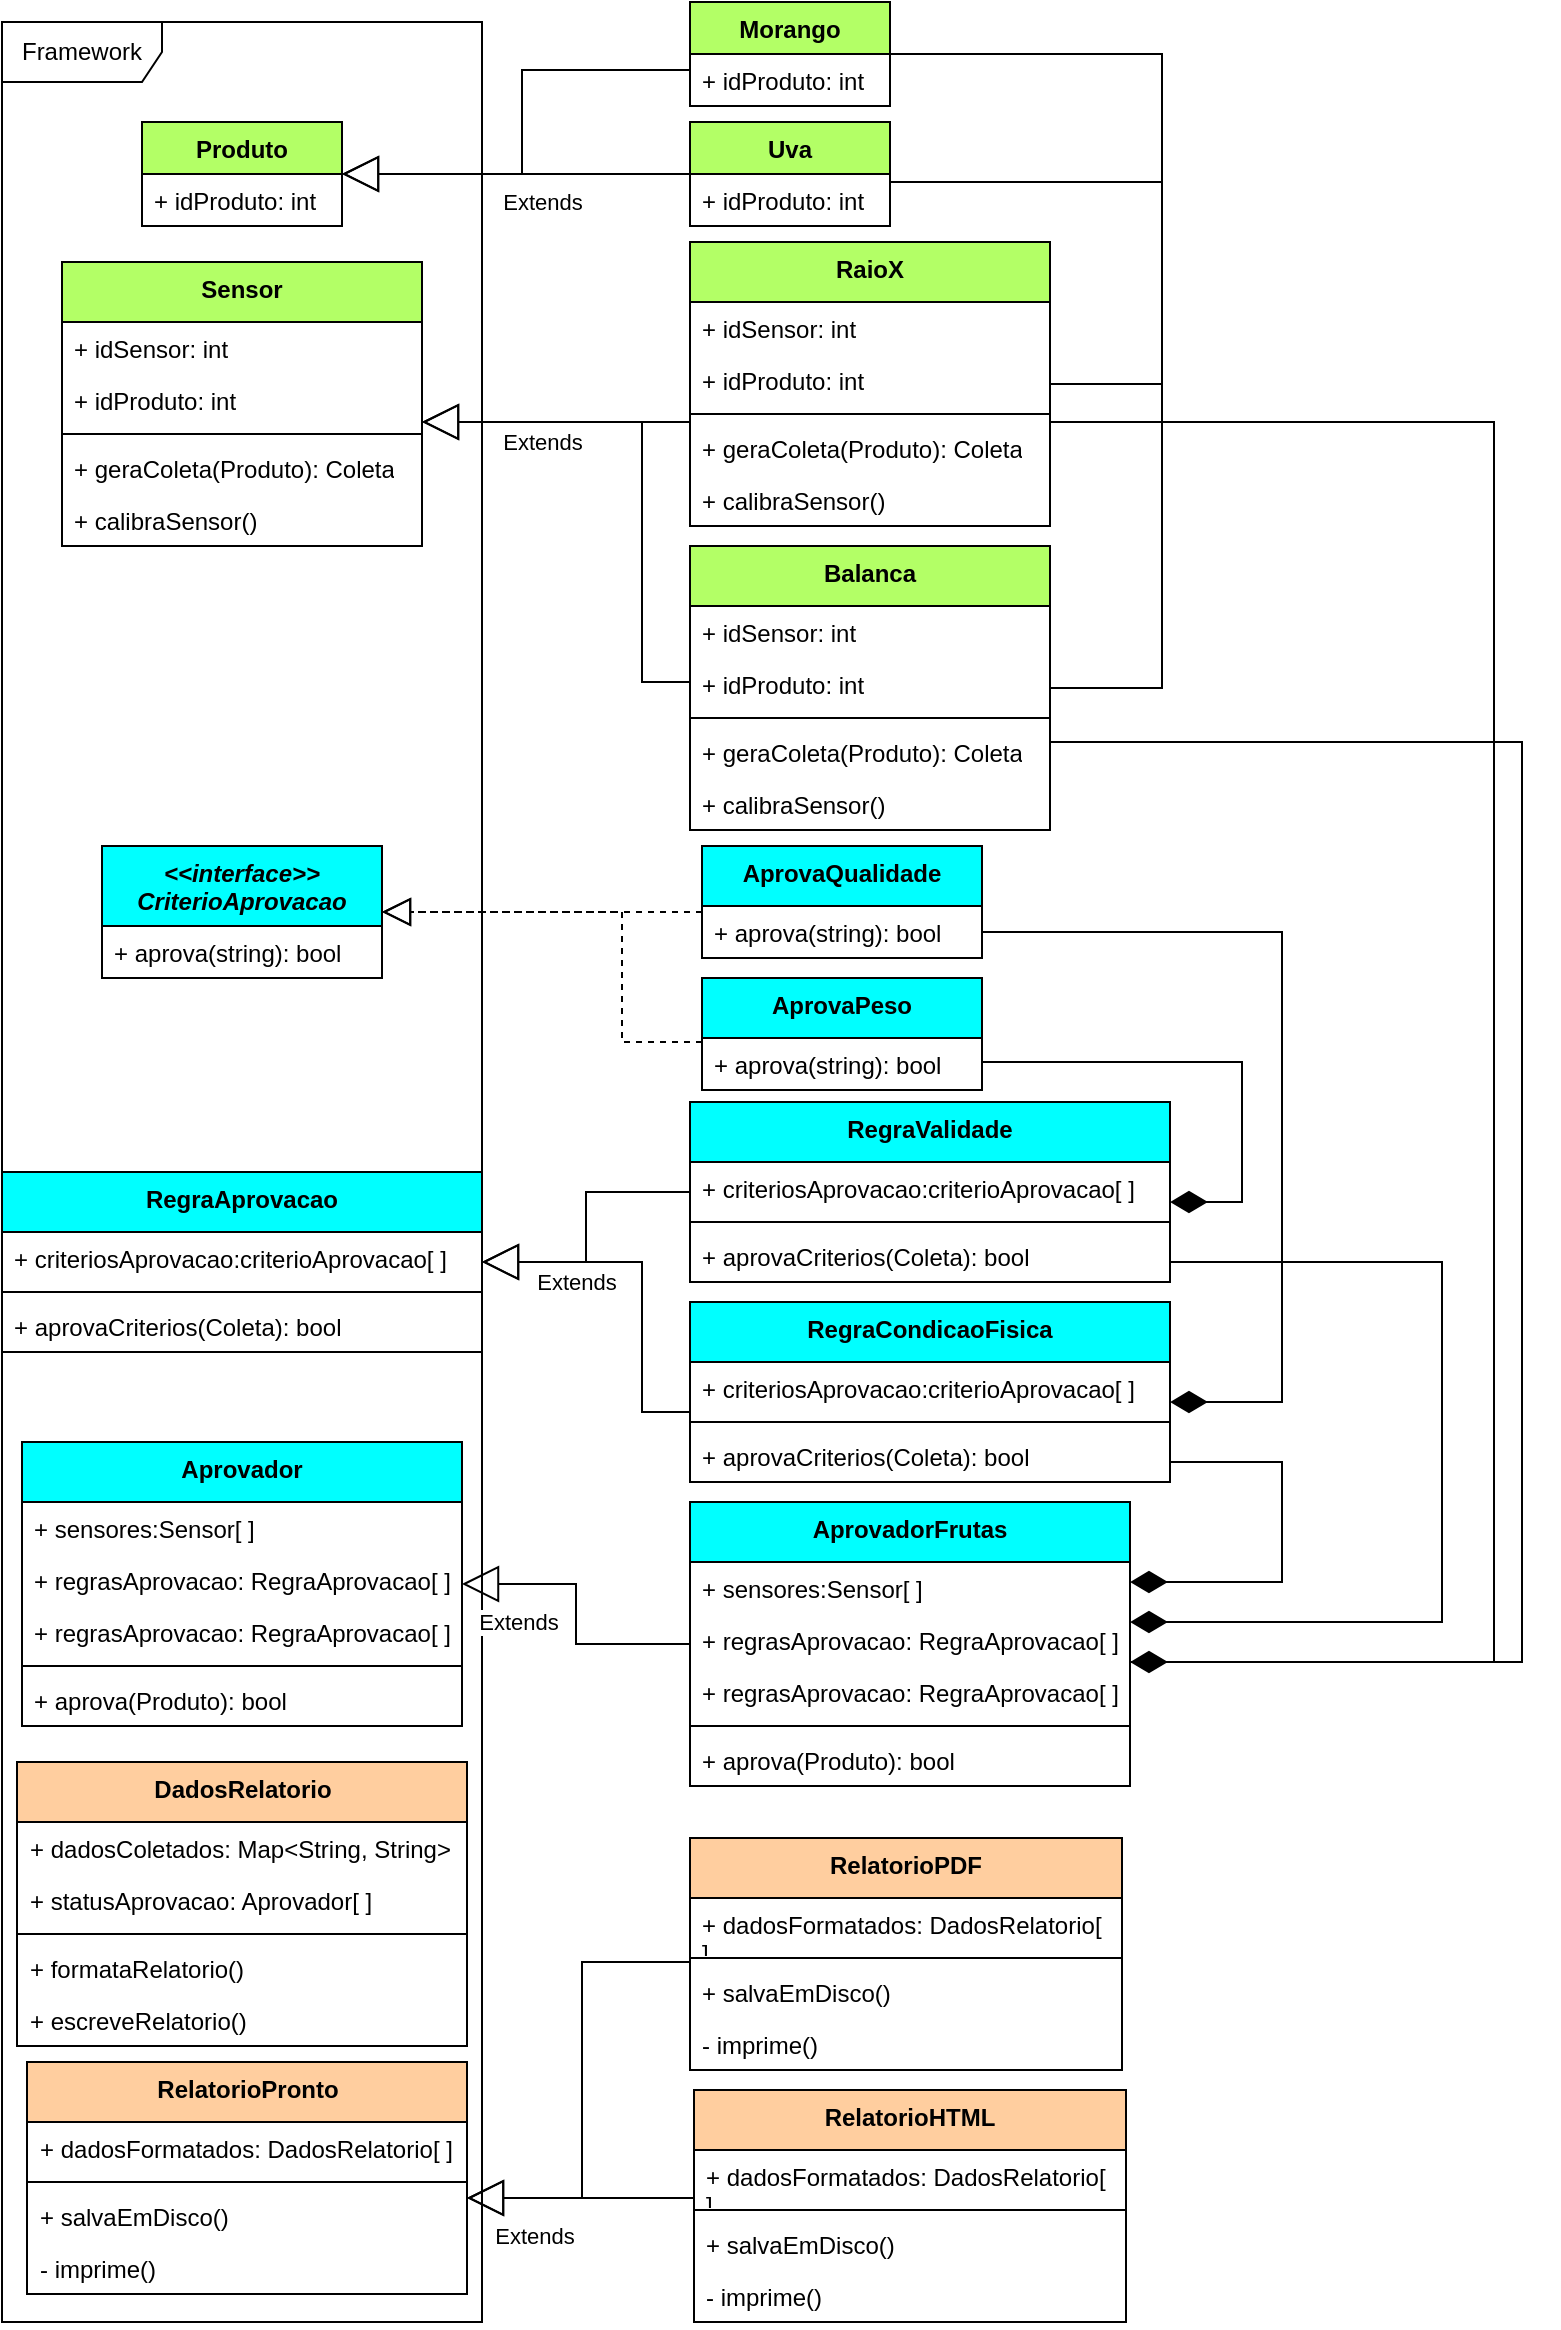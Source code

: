 <mxfile version="21.0.6" type="device"><diagram name="Page-1" id="WubX3Oazr0zcTCMhHxUV"><mxGraphModel dx="1050" dy="558" grid="1" gridSize="10" guides="1" tooltips="1" connect="1" arrows="1" fold="1" page="1" pageScale="1" pageWidth="827" pageHeight="1169" math="0" shadow="0"><root><mxCell id="0"/><mxCell id="1" parent="0"/><mxCell id="Dtg4w8WB_ZcsilCJYyTI-1" value="Framework" style="shape=umlFrame;whiteSpace=wrap;html=1;pointerEvents=0;width=80;height=30;" vertex="1" parent="1"><mxGeometry x="20" y="10" width="240" height="1150" as="geometry"/></mxCell><mxCell id="Dtg4w8WB_ZcsilCJYyTI-6" value="Produto" style="swimlane;fontStyle=1;align=center;verticalAlign=top;childLayout=stackLayout;horizontal=1;startSize=26;horizontalStack=0;resizeParent=1;resizeParentMax=0;resizeLast=0;collapsible=1;marginBottom=0;whiteSpace=wrap;html=1;fillColor=#B3FF66;" vertex="1" parent="1"><mxGeometry x="90" y="60" width="100" height="52" as="geometry"/></mxCell><mxCell id="Dtg4w8WB_ZcsilCJYyTI-7" value="+ idProduto: int" style="text;strokeColor=none;fillColor=none;align=left;verticalAlign=top;spacingLeft=4;spacingRight=4;overflow=hidden;rotatable=0;points=[[0,0.5],[1,0.5]];portConstraint=eastwest;whiteSpace=wrap;html=1;" vertex="1" parent="Dtg4w8WB_ZcsilCJYyTI-6"><mxGeometry y="26" width="100" height="26" as="geometry"/></mxCell><mxCell id="Dtg4w8WB_ZcsilCJYyTI-8" value="Sensor" style="swimlane;fontStyle=1;align=center;verticalAlign=top;childLayout=stackLayout;horizontal=1;startSize=30;horizontalStack=0;resizeParent=1;resizeParentMax=0;resizeLast=0;collapsible=1;marginBottom=0;whiteSpace=wrap;html=1;fillColor=#B3FF66;" vertex="1" parent="1"><mxGeometry x="50" y="130" width="180" height="142" as="geometry"/></mxCell><mxCell id="Dtg4w8WB_ZcsilCJYyTI-9" value="+ idSensor: int" style="text;strokeColor=none;fillColor=none;align=left;verticalAlign=top;spacingLeft=4;spacingRight=4;overflow=hidden;rotatable=0;points=[[0,0.5],[1,0.5]];portConstraint=eastwest;whiteSpace=wrap;html=1;" vertex="1" parent="Dtg4w8WB_ZcsilCJYyTI-8"><mxGeometry y="30" width="180" height="26" as="geometry"/></mxCell><mxCell id="Dtg4w8WB_ZcsilCJYyTI-10" value="+ idProduto: int" style="text;strokeColor=none;fillColor=none;align=left;verticalAlign=top;spacingLeft=4;spacingRight=4;overflow=hidden;rotatable=0;points=[[0,0.5],[1,0.5]];portConstraint=eastwest;whiteSpace=wrap;html=1;" vertex="1" parent="Dtg4w8WB_ZcsilCJYyTI-8"><mxGeometry y="56" width="180" height="26" as="geometry"/></mxCell><mxCell id="Dtg4w8WB_ZcsilCJYyTI-11" value="" style="line;strokeWidth=1;fillColor=none;align=left;verticalAlign=middle;spacingTop=-1;spacingLeft=3;spacingRight=3;rotatable=0;labelPosition=right;points=[];portConstraint=eastwest;strokeColor=inherit;" vertex="1" parent="Dtg4w8WB_ZcsilCJYyTI-8"><mxGeometry y="82" width="180" height="8" as="geometry"/></mxCell><mxCell id="Dtg4w8WB_ZcsilCJYyTI-12" value="+ geraColeta(Produto): Coleta" style="text;strokeColor=none;fillColor=none;align=left;verticalAlign=top;spacingLeft=4;spacingRight=4;overflow=hidden;rotatable=0;points=[[0,0.5],[1,0.5]];portConstraint=eastwest;whiteSpace=wrap;html=1;" vertex="1" parent="Dtg4w8WB_ZcsilCJYyTI-8"><mxGeometry y="90" width="180" height="26" as="geometry"/></mxCell><mxCell id="Dtg4w8WB_ZcsilCJYyTI-13" value="+ calibraSensor()" style="text;strokeColor=none;fillColor=none;align=left;verticalAlign=top;spacingLeft=4;spacingRight=4;overflow=hidden;rotatable=0;points=[[0,0.5],[1,0.5]];portConstraint=eastwest;whiteSpace=wrap;html=1;" vertex="1" parent="Dtg4w8WB_ZcsilCJYyTI-8"><mxGeometry y="116" width="180" height="26" as="geometry"/></mxCell><mxCell id="Dtg4w8WB_ZcsilCJYyTI-14" value="&lt;i&gt;&amp;lt;&amp;lt;interface&amp;gt;&amp;gt;&lt;br&gt;CriterioAprovacao&lt;/i&gt;" style="swimlane;fontStyle=1;align=center;verticalAlign=top;childLayout=stackLayout;horizontal=1;startSize=40;horizontalStack=0;resizeParent=1;resizeParentMax=0;resizeLast=0;collapsible=1;marginBottom=0;whiteSpace=wrap;html=1;fillColor=#00FFFF;" vertex="1" parent="1"><mxGeometry x="70" y="422" width="140" height="66" as="geometry"/></mxCell><mxCell id="Dtg4w8WB_ZcsilCJYyTI-15" value="+ aprova(string): bool" style="text;strokeColor=none;fillColor=none;align=left;verticalAlign=top;spacingLeft=4;spacingRight=4;overflow=hidden;rotatable=0;points=[[0,0.5],[1,0.5]];portConstraint=eastwest;whiteSpace=wrap;html=1;" vertex="1" parent="Dtg4w8WB_ZcsilCJYyTI-14"><mxGeometry y="40" width="140" height="26" as="geometry"/></mxCell><mxCell id="Dtg4w8WB_ZcsilCJYyTI-16" value="RegraAprovacao" style="swimlane;fontStyle=1;align=center;verticalAlign=top;childLayout=stackLayout;horizontal=1;startSize=30;horizontalStack=0;resizeParent=1;resizeParentMax=0;resizeLast=0;collapsible=1;marginBottom=0;whiteSpace=wrap;html=1;fillColor=#00FFFF;" vertex="1" parent="1"><mxGeometry x="20" y="585" width="240" height="90" as="geometry"/></mxCell><mxCell id="Dtg4w8WB_ZcsilCJYyTI-17" value="+ criteriosAprovacao:criterioAprovacao[ ]" style="text;strokeColor=none;fillColor=none;align=left;verticalAlign=top;spacingLeft=4;spacingRight=4;overflow=hidden;rotatable=0;points=[[0,0.5],[1,0.5]];portConstraint=eastwest;whiteSpace=wrap;html=1;" vertex="1" parent="Dtg4w8WB_ZcsilCJYyTI-16"><mxGeometry y="30" width="240" height="26" as="geometry"/></mxCell><mxCell id="Dtg4w8WB_ZcsilCJYyTI-18" value="" style="line;strokeWidth=1;fillColor=none;align=left;verticalAlign=middle;spacingTop=-1;spacingLeft=3;spacingRight=3;rotatable=0;labelPosition=right;points=[];portConstraint=eastwest;strokeColor=inherit;" vertex="1" parent="Dtg4w8WB_ZcsilCJYyTI-16"><mxGeometry y="56" width="240" height="8" as="geometry"/></mxCell><mxCell id="Dtg4w8WB_ZcsilCJYyTI-19" value="+ aprovaCriterios(Coleta): bool" style="text;strokeColor=none;fillColor=none;align=left;verticalAlign=top;spacingLeft=4;spacingRight=4;overflow=hidden;rotatable=0;points=[[0,0.5],[1,0.5]];portConstraint=eastwest;whiteSpace=wrap;html=1;" vertex="1" parent="Dtg4w8WB_ZcsilCJYyTI-16"><mxGeometry y="64" width="240" height="26" as="geometry"/></mxCell><mxCell id="Dtg4w8WB_ZcsilCJYyTI-20" value="Aprovador" style="swimlane;fontStyle=1;align=center;verticalAlign=top;childLayout=stackLayout;horizontal=1;startSize=30;horizontalStack=0;resizeParent=1;resizeParentMax=0;resizeLast=0;collapsible=1;marginBottom=0;whiteSpace=wrap;html=1;fillColor=#00FFFF;" vertex="1" parent="1"><mxGeometry x="30" y="720" width="220" height="142" as="geometry"/></mxCell><mxCell id="Dtg4w8WB_ZcsilCJYyTI-21" value="+ sensores:Sensor[ ]" style="text;strokeColor=none;fillColor=none;align=left;verticalAlign=top;spacingLeft=4;spacingRight=4;overflow=hidden;rotatable=0;points=[[0,0.5],[1,0.5]];portConstraint=eastwest;whiteSpace=wrap;html=1;" vertex="1" parent="Dtg4w8WB_ZcsilCJYyTI-20"><mxGeometry y="30" width="220" height="26" as="geometry"/></mxCell><mxCell id="Dtg4w8WB_ZcsilCJYyTI-22" value="+ regrasAprovacao: RegraAprovacao[ ]" style="text;strokeColor=none;fillColor=none;align=left;verticalAlign=top;spacingLeft=4;spacingRight=4;overflow=hidden;rotatable=0;points=[[0,0.5],[1,0.5]];portConstraint=eastwest;whiteSpace=wrap;html=1;" vertex="1" parent="Dtg4w8WB_ZcsilCJYyTI-20"><mxGeometry y="56" width="220" height="26" as="geometry"/></mxCell><mxCell id="Dtg4w8WB_ZcsilCJYyTI-23" value="+ regrasAprovacao: RegraAprovacao[ ]" style="text;strokeColor=none;fillColor=none;align=left;verticalAlign=top;spacingLeft=4;spacingRight=4;overflow=hidden;rotatable=0;points=[[0,0.5],[1,0.5]];portConstraint=eastwest;whiteSpace=wrap;html=1;" vertex="1" parent="Dtg4w8WB_ZcsilCJYyTI-20"><mxGeometry y="82" width="220" height="26" as="geometry"/></mxCell><mxCell id="Dtg4w8WB_ZcsilCJYyTI-24" value="" style="line;strokeWidth=1;fillColor=none;align=left;verticalAlign=middle;spacingTop=-1;spacingLeft=3;spacingRight=3;rotatable=0;labelPosition=right;points=[];portConstraint=eastwest;strokeColor=inherit;" vertex="1" parent="Dtg4w8WB_ZcsilCJYyTI-20"><mxGeometry y="108" width="220" height="8" as="geometry"/></mxCell><mxCell id="Dtg4w8WB_ZcsilCJYyTI-25" value="+ aprova(Produto): bool" style="text;strokeColor=none;fillColor=none;align=left;verticalAlign=top;spacingLeft=4;spacingRight=4;overflow=hidden;rotatable=0;points=[[0,0.5],[1,0.5]];portConstraint=eastwest;whiteSpace=wrap;html=1;" vertex="1" parent="Dtg4w8WB_ZcsilCJYyTI-20"><mxGeometry y="116" width="220" height="26" as="geometry"/></mxCell><mxCell id="Dtg4w8WB_ZcsilCJYyTI-26" value="DadosRelatorio" style="swimlane;fontStyle=1;align=center;verticalAlign=top;childLayout=stackLayout;horizontal=1;startSize=30;horizontalStack=0;resizeParent=1;resizeParentMax=0;resizeLast=0;collapsible=1;marginBottom=0;whiteSpace=wrap;html=1;fillColor=#FFCE9F;" vertex="1" parent="1"><mxGeometry x="27.5" y="880" width="225" height="142" as="geometry"/></mxCell><mxCell id="Dtg4w8WB_ZcsilCJYyTI-27" value="+ dadosColetados: Map&amp;lt;String, String&amp;gt;" style="text;strokeColor=none;fillColor=none;align=left;verticalAlign=top;spacingLeft=4;spacingRight=4;overflow=hidden;rotatable=0;points=[[0,0.5],[1,0.5]];portConstraint=eastwest;whiteSpace=wrap;html=1;" vertex="1" parent="Dtg4w8WB_ZcsilCJYyTI-26"><mxGeometry y="30" width="225" height="26" as="geometry"/></mxCell><mxCell id="Dtg4w8WB_ZcsilCJYyTI-28" value="+ statusAprovacao: Aprovador[ ]" style="text;strokeColor=none;fillColor=none;align=left;verticalAlign=top;spacingLeft=4;spacingRight=4;overflow=hidden;rotatable=0;points=[[0,0.5],[1,0.5]];portConstraint=eastwest;whiteSpace=wrap;html=1;" vertex="1" parent="Dtg4w8WB_ZcsilCJYyTI-26"><mxGeometry y="56" width="225" height="26" as="geometry"/></mxCell><mxCell id="Dtg4w8WB_ZcsilCJYyTI-29" value="" style="line;strokeWidth=1;fillColor=none;align=left;verticalAlign=middle;spacingTop=-1;spacingLeft=3;spacingRight=3;rotatable=0;labelPosition=right;points=[];portConstraint=eastwest;strokeColor=inherit;" vertex="1" parent="Dtg4w8WB_ZcsilCJYyTI-26"><mxGeometry y="82" width="225" height="8" as="geometry"/></mxCell><mxCell id="Dtg4w8WB_ZcsilCJYyTI-30" value="+ formataRelatorio()" style="text;strokeColor=none;fillColor=none;align=left;verticalAlign=top;spacingLeft=4;spacingRight=4;overflow=hidden;rotatable=0;points=[[0,0.5],[1,0.5]];portConstraint=eastwest;whiteSpace=wrap;html=1;" vertex="1" parent="Dtg4w8WB_ZcsilCJYyTI-26"><mxGeometry y="90" width="225" height="26" as="geometry"/></mxCell><mxCell id="Dtg4w8WB_ZcsilCJYyTI-31" value="+ escreveRelatorio()" style="text;strokeColor=none;fillColor=none;align=left;verticalAlign=top;spacingLeft=4;spacingRight=4;overflow=hidden;rotatable=0;points=[[0,0.5],[1,0.5]];portConstraint=eastwest;whiteSpace=wrap;html=1;" vertex="1" parent="Dtg4w8WB_ZcsilCJYyTI-26"><mxGeometry y="116" width="225" height="26" as="geometry"/></mxCell><mxCell id="Dtg4w8WB_ZcsilCJYyTI-32" value="RelatorioPronto" style="swimlane;fontStyle=1;align=center;verticalAlign=top;childLayout=stackLayout;horizontal=1;startSize=30;horizontalStack=0;resizeParent=1;resizeParentMax=0;resizeLast=0;collapsible=1;marginBottom=0;whiteSpace=wrap;html=1;fillColor=#FFCE9F;" vertex="1" parent="1"><mxGeometry x="32.5" y="1030" width="220" height="116" as="geometry"/></mxCell><mxCell id="Dtg4w8WB_ZcsilCJYyTI-33" value="+ dadosFormatados: DadosRelatorio[ ]" style="text;strokeColor=none;fillColor=none;align=left;verticalAlign=top;spacingLeft=4;spacingRight=4;overflow=hidden;rotatable=0;points=[[0,0.5],[1,0.5]];portConstraint=eastwest;whiteSpace=wrap;html=1;" vertex="1" parent="Dtg4w8WB_ZcsilCJYyTI-32"><mxGeometry y="30" width="220" height="26" as="geometry"/></mxCell><mxCell id="Dtg4w8WB_ZcsilCJYyTI-34" value="" style="line;strokeWidth=1;fillColor=none;align=left;verticalAlign=middle;spacingTop=-1;spacingLeft=3;spacingRight=3;rotatable=0;labelPosition=right;points=[];portConstraint=eastwest;strokeColor=inherit;" vertex="1" parent="Dtg4w8WB_ZcsilCJYyTI-32"><mxGeometry y="56" width="220" height="8" as="geometry"/></mxCell><mxCell id="Dtg4w8WB_ZcsilCJYyTI-35" value="+ salvaEmDisco()" style="text;strokeColor=none;fillColor=none;align=left;verticalAlign=top;spacingLeft=4;spacingRight=4;overflow=hidden;rotatable=0;points=[[0,0.5],[1,0.5]];portConstraint=eastwest;whiteSpace=wrap;html=1;" vertex="1" parent="Dtg4w8WB_ZcsilCJYyTI-32"><mxGeometry y="64" width="220" height="26" as="geometry"/></mxCell><mxCell id="Dtg4w8WB_ZcsilCJYyTI-36" value="- imprime()" style="text;strokeColor=none;fillColor=none;align=left;verticalAlign=top;spacingLeft=4;spacingRight=4;overflow=hidden;rotatable=0;points=[[0,0.5],[1,0.5]];portConstraint=eastwest;whiteSpace=wrap;html=1;" vertex="1" parent="Dtg4w8WB_ZcsilCJYyTI-32"><mxGeometry y="90" width="220" height="26" as="geometry"/></mxCell><mxCell id="Dtg4w8WB_ZcsilCJYyTI-37" value="Uva" style="swimlane;fontStyle=1;align=center;verticalAlign=top;childLayout=stackLayout;horizontal=1;startSize=26;horizontalStack=0;resizeParent=1;resizeParentMax=0;resizeLast=0;collapsible=1;marginBottom=0;whiteSpace=wrap;html=1;fillColor=#B3FF66;" vertex="1" parent="1"><mxGeometry x="364" y="60" width="100" height="52" as="geometry"/></mxCell><mxCell id="Dtg4w8WB_ZcsilCJYyTI-38" value="+ idProduto: int" style="text;strokeColor=none;fillColor=none;align=left;verticalAlign=top;spacingLeft=4;spacingRight=4;overflow=hidden;rotatable=0;points=[[0,0.5],[1,0.5]];portConstraint=eastwest;whiteSpace=wrap;html=1;" vertex="1" parent="Dtg4w8WB_ZcsilCJYyTI-37"><mxGeometry y="26" width="100" height="26" as="geometry"/></mxCell><mxCell id="Dtg4w8WB_ZcsilCJYyTI-39" value="Morango" style="swimlane;fontStyle=1;align=center;verticalAlign=top;childLayout=stackLayout;horizontal=1;startSize=26;horizontalStack=0;resizeParent=1;resizeParentMax=0;resizeLast=0;collapsible=1;marginBottom=0;whiteSpace=wrap;html=1;fillColor=#B3FF66;" vertex="1" parent="1"><mxGeometry x="364" width="100" height="52" as="geometry"/></mxCell><mxCell id="Dtg4w8WB_ZcsilCJYyTI-40" value="+ idProduto: int" style="text;strokeColor=none;fillColor=none;align=left;verticalAlign=top;spacingLeft=4;spacingRight=4;overflow=hidden;rotatable=0;points=[[0,0.5],[1,0.5]];portConstraint=eastwest;whiteSpace=wrap;html=1;" vertex="1" parent="Dtg4w8WB_ZcsilCJYyTI-39"><mxGeometry y="26" width="100" height="26" as="geometry"/></mxCell><mxCell id="Dtg4w8WB_ZcsilCJYyTI-45" value="Extends" style="endArrow=block;endSize=16;endFill=0;html=1;rounded=0;edgeStyle=orthogonalEdgeStyle;" edge="1" parent="1" source="Dtg4w8WB_ZcsilCJYyTI-37" target="Dtg4w8WB_ZcsilCJYyTI-6"><mxGeometry x="-0.149" y="14" width="160" relative="1" as="geometry"><mxPoint x="330" y="210" as="sourcePoint"/><mxPoint x="490" y="210" as="targetPoint"/><mxPoint as="offset"/></mxGeometry></mxCell><mxCell id="Dtg4w8WB_ZcsilCJYyTI-61" value="" style="endArrow=block;endSize=16;endFill=0;html=1;rounded=0;edgeStyle=orthogonalEdgeStyle;" edge="1" parent="1" source="Dtg4w8WB_ZcsilCJYyTI-39" target="Dtg4w8WB_ZcsilCJYyTI-6"><mxGeometry x="-0.454" y="-11" width="160" relative="1" as="geometry"><mxPoint x="550" y="120" as="sourcePoint"/><mxPoint x="400" y="140" as="targetPoint"/><Array as="points"><mxPoint x="280" y="34"/><mxPoint x="280" y="86"/></Array><mxPoint as="offset"/></mxGeometry></mxCell><mxCell id="Dtg4w8WB_ZcsilCJYyTI-62" value="RaioX" style="swimlane;fontStyle=1;align=center;verticalAlign=top;childLayout=stackLayout;horizontal=1;startSize=30;horizontalStack=0;resizeParent=1;resizeParentMax=0;resizeLast=0;collapsible=1;marginBottom=0;whiteSpace=wrap;html=1;fillColor=#B3FF66;" vertex="1" parent="1"><mxGeometry x="364" y="120" width="180" height="142" as="geometry"/></mxCell><mxCell id="Dtg4w8WB_ZcsilCJYyTI-63" value="+ idSensor: int" style="text;strokeColor=none;fillColor=none;align=left;verticalAlign=top;spacingLeft=4;spacingRight=4;overflow=hidden;rotatable=0;points=[[0,0.5],[1,0.5]];portConstraint=eastwest;whiteSpace=wrap;html=1;" vertex="1" parent="Dtg4w8WB_ZcsilCJYyTI-62"><mxGeometry y="30" width="180" height="26" as="geometry"/></mxCell><mxCell id="Dtg4w8WB_ZcsilCJYyTI-64" value="+ idProduto: int" style="text;strokeColor=none;fillColor=none;align=left;verticalAlign=top;spacingLeft=4;spacingRight=4;overflow=hidden;rotatable=0;points=[[0,0.5],[1,0.5]];portConstraint=eastwest;whiteSpace=wrap;html=1;" vertex="1" parent="Dtg4w8WB_ZcsilCJYyTI-62"><mxGeometry y="56" width="180" height="26" as="geometry"/></mxCell><mxCell id="Dtg4w8WB_ZcsilCJYyTI-65" value="" style="line;strokeWidth=1;fillColor=none;align=left;verticalAlign=middle;spacingTop=-1;spacingLeft=3;spacingRight=3;rotatable=0;labelPosition=right;points=[];portConstraint=eastwest;strokeColor=inherit;" vertex="1" parent="Dtg4w8WB_ZcsilCJYyTI-62"><mxGeometry y="82" width="180" height="8" as="geometry"/></mxCell><mxCell id="Dtg4w8WB_ZcsilCJYyTI-66" value="+ geraColeta(Produto): Coleta" style="text;strokeColor=none;fillColor=none;align=left;verticalAlign=top;spacingLeft=4;spacingRight=4;overflow=hidden;rotatable=0;points=[[0,0.5],[1,0.5]];portConstraint=eastwest;whiteSpace=wrap;html=1;" vertex="1" parent="Dtg4w8WB_ZcsilCJYyTI-62"><mxGeometry y="90" width="180" height="26" as="geometry"/></mxCell><mxCell id="Dtg4w8WB_ZcsilCJYyTI-67" value="+ calibraSensor()" style="text;strokeColor=none;fillColor=none;align=left;verticalAlign=top;spacingLeft=4;spacingRight=4;overflow=hidden;rotatable=0;points=[[0,0.5],[1,0.5]];portConstraint=eastwest;whiteSpace=wrap;html=1;" vertex="1" parent="Dtg4w8WB_ZcsilCJYyTI-62"><mxGeometry y="116" width="180" height="26" as="geometry"/></mxCell><mxCell id="Dtg4w8WB_ZcsilCJYyTI-68" value="Balanca" style="swimlane;fontStyle=1;align=center;verticalAlign=top;childLayout=stackLayout;horizontal=1;startSize=30;horizontalStack=0;resizeParent=1;resizeParentMax=0;resizeLast=0;collapsible=1;marginBottom=0;whiteSpace=wrap;html=1;fillColor=#B3FF66;" vertex="1" parent="1"><mxGeometry x="364" y="272" width="180" height="142" as="geometry"/></mxCell><mxCell id="Dtg4w8WB_ZcsilCJYyTI-69" value="+ idSensor: int" style="text;strokeColor=none;fillColor=none;align=left;verticalAlign=top;spacingLeft=4;spacingRight=4;overflow=hidden;rotatable=0;points=[[0,0.5],[1,0.5]];portConstraint=eastwest;whiteSpace=wrap;html=1;" vertex="1" parent="Dtg4w8WB_ZcsilCJYyTI-68"><mxGeometry y="30" width="180" height="26" as="geometry"/></mxCell><mxCell id="Dtg4w8WB_ZcsilCJYyTI-70" value="+ idProduto: int" style="text;strokeColor=none;fillColor=none;align=left;verticalAlign=top;spacingLeft=4;spacingRight=4;overflow=hidden;rotatable=0;points=[[0,0.5],[1,0.5]];portConstraint=eastwest;whiteSpace=wrap;html=1;" vertex="1" parent="Dtg4w8WB_ZcsilCJYyTI-68"><mxGeometry y="56" width="180" height="26" as="geometry"/></mxCell><mxCell id="Dtg4w8WB_ZcsilCJYyTI-71" value="" style="line;strokeWidth=1;fillColor=none;align=left;verticalAlign=middle;spacingTop=-1;spacingLeft=3;spacingRight=3;rotatable=0;labelPosition=right;points=[];portConstraint=eastwest;strokeColor=inherit;" vertex="1" parent="Dtg4w8WB_ZcsilCJYyTI-68"><mxGeometry y="82" width="180" height="8" as="geometry"/></mxCell><mxCell id="Dtg4w8WB_ZcsilCJYyTI-72" value="+ geraColeta(Produto): Coleta" style="text;strokeColor=none;fillColor=none;align=left;verticalAlign=top;spacingLeft=4;spacingRight=4;overflow=hidden;rotatable=0;points=[[0,0.5],[1,0.5]];portConstraint=eastwest;whiteSpace=wrap;html=1;" vertex="1" parent="Dtg4w8WB_ZcsilCJYyTI-68"><mxGeometry y="90" width="180" height="26" as="geometry"/></mxCell><mxCell id="Dtg4w8WB_ZcsilCJYyTI-73" value="+ calibraSensor()" style="text;strokeColor=none;fillColor=none;align=left;verticalAlign=top;spacingLeft=4;spacingRight=4;overflow=hidden;rotatable=0;points=[[0,0.5],[1,0.5]];portConstraint=eastwest;whiteSpace=wrap;html=1;" vertex="1" parent="Dtg4w8WB_ZcsilCJYyTI-68"><mxGeometry y="116" width="180" height="26" as="geometry"/></mxCell><mxCell id="Dtg4w8WB_ZcsilCJYyTI-81" value="Extends" style="endArrow=block;endSize=16;endFill=0;html=1;rounded=0;edgeStyle=orthogonalEdgeStyle;" edge="1" parent="1" source="Dtg4w8WB_ZcsilCJYyTI-62" target="Dtg4w8WB_ZcsilCJYyTI-8"><mxGeometry x="0.104" y="10" width="160" relative="1" as="geometry"><mxPoint x="364" y="350" as="sourcePoint"/><mxPoint x="190" y="350" as="targetPoint"/><mxPoint as="offset"/><Array as="points"><mxPoint x="290" y="210"/><mxPoint x="290" y="210"/></Array></mxGeometry></mxCell><mxCell id="Dtg4w8WB_ZcsilCJYyTI-82" value="" style="endArrow=block;endSize=16;endFill=0;html=1;rounded=0;edgeStyle=orthogonalEdgeStyle;" edge="1" parent="1" source="Dtg4w8WB_ZcsilCJYyTI-68" target="Dtg4w8WB_ZcsilCJYyTI-8"><mxGeometry x="0.104" y="20" width="160" relative="1" as="geometry"><mxPoint x="354" y="340" as="sourcePoint"/><mxPoint x="220" y="340" as="targetPoint"/><mxPoint as="offset"/><Array as="points"><mxPoint x="340" y="340"/><mxPoint x="340" y="210"/></Array></mxGeometry></mxCell><mxCell id="Dtg4w8WB_ZcsilCJYyTI-84" value="AprovaPeso" style="swimlane;fontStyle=1;align=center;verticalAlign=top;childLayout=stackLayout;horizontal=1;startSize=30;horizontalStack=0;resizeParent=1;resizeParentMax=0;resizeLast=0;collapsible=1;marginBottom=0;whiteSpace=wrap;html=1;fillColor=#00FFFF;" vertex="1" parent="1"><mxGeometry x="370" y="488" width="140" height="56" as="geometry"/></mxCell><mxCell id="Dtg4w8WB_ZcsilCJYyTI-85" value="+ aprova(string): bool" style="text;strokeColor=none;fillColor=none;align=left;verticalAlign=top;spacingLeft=4;spacingRight=4;overflow=hidden;rotatable=0;points=[[0,0.5],[1,0.5]];portConstraint=eastwest;whiteSpace=wrap;html=1;" vertex="1" parent="Dtg4w8WB_ZcsilCJYyTI-84"><mxGeometry y="30" width="140" height="26" as="geometry"/></mxCell><mxCell id="Dtg4w8WB_ZcsilCJYyTI-86" value="AprovaQualidade" style="swimlane;fontStyle=1;align=center;verticalAlign=top;childLayout=stackLayout;horizontal=1;startSize=30;horizontalStack=0;resizeParent=1;resizeParentMax=0;resizeLast=0;collapsible=1;marginBottom=0;whiteSpace=wrap;html=1;fillColor=#00FFFF;" vertex="1" parent="1"><mxGeometry x="370" y="422" width="140" height="56" as="geometry"/></mxCell><mxCell id="Dtg4w8WB_ZcsilCJYyTI-87" value="+ aprova(string): bool" style="text;strokeColor=none;fillColor=none;align=left;verticalAlign=top;spacingLeft=4;spacingRight=4;overflow=hidden;rotatable=0;points=[[0,0.5],[1,0.5]];portConstraint=eastwest;whiteSpace=wrap;html=1;" vertex="1" parent="Dtg4w8WB_ZcsilCJYyTI-86"><mxGeometry y="30" width="140" height="26" as="geometry"/></mxCell><mxCell id="Dtg4w8WB_ZcsilCJYyTI-92" value="" style="endArrow=block;dashed=1;endFill=0;endSize=12;html=1;rounded=0;edgeStyle=orthogonalEdgeStyle;" edge="1" parent="1"><mxGeometry width="160" relative="1" as="geometry"><mxPoint x="370" y="455" as="sourcePoint"/><mxPoint x="210" y="455" as="targetPoint"/></mxGeometry></mxCell><mxCell id="Dtg4w8WB_ZcsilCJYyTI-93" value="" style="endArrow=block;dashed=1;endFill=0;endSize=12;html=1;rounded=0;edgeStyle=orthogonalEdgeStyle;" edge="1" parent="1" source="Dtg4w8WB_ZcsilCJYyTI-84" target="Dtg4w8WB_ZcsilCJYyTI-14"><mxGeometry width="160" relative="1" as="geometry"><mxPoint x="364" y="520" as="sourcePoint"/><mxPoint x="290" y="480" as="targetPoint"/><Array as="points"><mxPoint x="330" y="520"/><mxPoint x="330" y="455"/></Array></mxGeometry></mxCell><mxCell id="Dtg4w8WB_ZcsilCJYyTI-95" value="RegraValidade" style="swimlane;fontStyle=1;align=center;verticalAlign=top;childLayout=stackLayout;horizontal=1;startSize=30;horizontalStack=0;resizeParent=1;resizeParentMax=0;resizeLast=0;collapsible=1;marginBottom=0;whiteSpace=wrap;html=1;fillColor=#00FFFF;" vertex="1" parent="1"><mxGeometry x="364" y="550" width="240" height="90" as="geometry"/></mxCell><mxCell id="Dtg4w8WB_ZcsilCJYyTI-96" value="+ criteriosAprovacao:criterioAprovacao[ ]" style="text;strokeColor=none;fillColor=none;align=left;verticalAlign=top;spacingLeft=4;spacingRight=4;overflow=hidden;rotatable=0;points=[[0,0.5],[1,0.5]];portConstraint=eastwest;whiteSpace=wrap;html=1;" vertex="1" parent="Dtg4w8WB_ZcsilCJYyTI-95"><mxGeometry y="30" width="240" height="26" as="geometry"/></mxCell><mxCell id="Dtg4w8WB_ZcsilCJYyTI-97" value="" style="line;strokeWidth=1;fillColor=none;align=left;verticalAlign=middle;spacingTop=-1;spacingLeft=3;spacingRight=3;rotatable=0;labelPosition=right;points=[];portConstraint=eastwest;strokeColor=inherit;" vertex="1" parent="Dtg4w8WB_ZcsilCJYyTI-95"><mxGeometry y="56" width="240" height="8" as="geometry"/></mxCell><mxCell id="Dtg4w8WB_ZcsilCJYyTI-98" value="+ aprovaCriterios(Coleta): bool" style="text;strokeColor=none;fillColor=none;align=left;verticalAlign=top;spacingLeft=4;spacingRight=4;overflow=hidden;rotatable=0;points=[[0,0.5],[1,0.5]];portConstraint=eastwest;whiteSpace=wrap;html=1;" vertex="1" parent="Dtg4w8WB_ZcsilCJYyTI-95"><mxGeometry y="64" width="240" height="26" as="geometry"/></mxCell><mxCell id="Dtg4w8WB_ZcsilCJYyTI-99" value="RegraCondicaoFisica" style="swimlane;fontStyle=1;align=center;verticalAlign=top;childLayout=stackLayout;horizontal=1;startSize=30;horizontalStack=0;resizeParent=1;resizeParentMax=0;resizeLast=0;collapsible=1;marginBottom=0;whiteSpace=wrap;html=1;fillColor=#00FFFF;" vertex="1" parent="1"><mxGeometry x="364" y="650" width="240" height="90" as="geometry"/></mxCell><mxCell id="Dtg4w8WB_ZcsilCJYyTI-100" value="+ criteriosAprovacao:criterioAprovacao[ ]" style="text;strokeColor=none;fillColor=none;align=left;verticalAlign=top;spacingLeft=4;spacingRight=4;overflow=hidden;rotatable=0;points=[[0,0.5],[1,0.5]];portConstraint=eastwest;whiteSpace=wrap;html=1;" vertex="1" parent="Dtg4w8WB_ZcsilCJYyTI-99"><mxGeometry y="30" width="240" height="26" as="geometry"/></mxCell><mxCell id="Dtg4w8WB_ZcsilCJYyTI-101" value="" style="line;strokeWidth=1;fillColor=none;align=left;verticalAlign=middle;spacingTop=-1;spacingLeft=3;spacingRight=3;rotatable=0;labelPosition=right;points=[];portConstraint=eastwest;strokeColor=inherit;" vertex="1" parent="Dtg4w8WB_ZcsilCJYyTI-99"><mxGeometry y="56" width="240" height="8" as="geometry"/></mxCell><mxCell id="Dtg4w8WB_ZcsilCJYyTI-102" value="+ aprovaCriterios(Coleta): bool" style="text;strokeColor=none;fillColor=none;align=left;verticalAlign=top;spacingLeft=4;spacingRight=4;overflow=hidden;rotatable=0;points=[[0,0.5],[1,0.5]];portConstraint=eastwest;whiteSpace=wrap;html=1;" vertex="1" parent="Dtg4w8WB_ZcsilCJYyTI-99"><mxGeometry y="64" width="240" height="26" as="geometry"/></mxCell><mxCell id="Dtg4w8WB_ZcsilCJYyTI-104" value="Extends" style="endArrow=block;endSize=16;endFill=0;html=1;rounded=0;edgeStyle=orthogonalEdgeStyle;" edge="1" parent="1" source="Dtg4w8WB_ZcsilCJYyTI-95" target="Dtg4w8WB_ZcsilCJYyTI-16"><mxGeometry x="0.328" y="10" width="160" relative="1" as="geometry"><mxPoint x="334" y="570" as="sourcePoint"/><mxPoint x="200" y="570" as="targetPoint"/><mxPoint as="offset"/><Array as="points"/></mxGeometry></mxCell><mxCell id="Dtg4w8WB_ZcsilCJYyTI-105" value="" style="endArrow=block;endSize=16;endFill=0;html=1;rounded=0;edgeStyle=orthogonalEdgeStyle;" edge="1" parent="1" source="Dtg4w8WB_ZcsilCJYyTI-99" target="Dtg4w8WB_ZcsilCJYyTI-16"><mxGeometry x="0.104" y="20" width="160" relative="1" as="geometry"><mxPoint x="678" y="610" as="sourcePoint"/><mxPoint x="544" y="480" as="targetPoint"/><mxPoint as="offset"/><Array as="points"><mxPoint x="340" y="705"/><mxPoint x="340" y="630"/></Array></mxGeometry></mxCell><mxCell id="Dtg4w8WB_ZcsilCJYyTI-106" value="AprovadorFrutas" style="swimlane;fontStyle=1;align=center;verticalAlign=top;childLayout=stackLayout;horizontal=1;startSize=30;horizontalStack=0;resizeParent=1;resizeParentMax=0;resizeLast=0;collapsible=1;marginBottom=0;whiteSpace=wrap;html=1;fillColor=#00FFFF;" vertex="1" parent="1"><mxGeometry x="364" y="750" width="220" height="142" as="geometry"/></mxCell><mxCell id="Dtg4w8WB_ZcsilCJYyTI-107" value="+ sensores:Sensor[ ]" style="text;strokeColor=none;fillColor=none;align=left;verticalAlign=top;spacingLeft=4;spacingRight=4;overflow=hidden;rotatable=0;points=[[0,0.5],[1,0.5]];portConstraint=eastwest;whiteSpace=wrap;html=1;" vertex="1" parent="Dtg4w8WB_ZcsilCJYyTI-106"><mxGeometry y="30" width="220" height="26" as="geometry"/></mxCell><mxCell id="Dtg4w8WB_ZcsilCJYyTI-108" value="+ regrasAprovacao: RegraAprovacao[ ]" style="text;strokeColor=none;fillColor=none;align=left;verticalAlign=top;spacingLeft=4;spacingRight=4;overflow=hidden;rotatable=0;points=[[0,0.5],[1,0.5]];portConstraint=eastwest;whiteSpace=wrap;html=1;" vertex="1" parent="Dtg4w8WB_ZcsilCJYyTI-106"><mxGeometry y="56" width="220" height="26" as="geometry"/></mxCell><mxCell id="Dtg4w8WB_ZcsilCJYyTI-109" value="+ regrasAprovacao: RegraAprovacao[ ]" style="text;strokeColor=none;fillColor=none;align=left;verticalAlign=top;spacingLeft=4;spacingRight=4;overflow=hidden;rotatable=0;points=[[0,0.5],[1,0.5]];portConstraint=eastwest;whiteSpace=wrap;html=1;" vertex="1" parent="Dtg4w8WB_ZcsilCJYyTI-106"><mxGeometry y="82" width="220" height="26" as="geometry"/></mxCell><mxCell id="Dtg4w8WB_ZcsilCJYyTI-110" value="" style="line;strokeWidth=1;fillColor=none;align=left;verticalAlign=middle;spacingTop=-1;spacingLeft=3;spacingRight=3;rotatable=0;labelPosition=right;points=[];portConstraint=eastwest;strokeColor=inherit;" vertex="1" parent="Dtg4w8WB_ZcsilCJYyTI-106"><mxGeometry y="108" width="220" height="8" as="geometry"/></mxCell><mxCell id="Dtg4w8WB_ZcsilCJYyTI-111" value="+ aprova(Produto): bool" style="text;strokeColor=none;fillColor=none;align=left;verticalAlign=top;spacingLeft=4;spacingRight=4;overflow=hidden;rotatable=0;points=[[0,0.5],[1,0.5]];portConstraint=eastwest;whiteSpace=wrap;html=1;" vertex="1" parent="Dtg4w8WB_ZcsilCJYyTI-106"><mxGeometry y="116" width="220" height="26" as="geometry"/></mxCell><mxCell id="Dtg4w8WB_ZcsilCJYyTI-112" value="Extends" style="endArrow=block;endSize=16;endFill=0;html=1;rounded=0;edgeStyle=orthogonalEdgeStyle;" edge="1" parent="1" source="Dtg4w8WB_ZcsilCJYyTI-106" target="Dtg4w8WB_ZcsilCJYyTI-20"><mxGeometry x="0.61" y="19" width="160" relative="1" as="geometry"><mxPoint x="354" y="830" as="sourcePoint"/><mxPoint x="250" y="855" as="targetPoint"/><mxPoint as="offset"/><Array as="points"/></mxGeometry></mxCell><mxCell id="Dtg4w8WB_ZcsilCJYyTI-119" value="RelatorioHTML" style="swimlane;fontStyle=1;align=center;verticalAlign=top;childLayout=stackLayout;horizontal=1;startSize=30;horizontalStack=0;resizeParent=1;resizeParentMax=0;resizeLast=0;collapsible=1;marginBottom=0;whiteSpace=wrap;html=1;fillColor=#FFCE9F;" vertex="1" parent="1"><mxGeometry x="366" y="1044" width="216" height="116" as="geometry"/></mxCell><mxCell id="Dtg4w8WB_ZcsilCJYyTI-120" value="+ dadosFormatados: DadosRelatorio[ ]" style="text;strokeColor=none;fillColor=none;align=left;verticalAlign=top;spacingLeft=4;spacingRight=4;overflow=hidden;rotatable=0;points=[[0,0.5],[1,0.5]];portConstraint=eastwest;whiteSpace=wrap;html=1;" vertex="1" parent="Dtg4w8WB_ZcsilCJYyTI-119"><mxGeometry y="30" width="216" height="26" as="geometry"/></mxCell><mxCell id="Dtg4w8WB_ZcsilCJYyTI-121" value="" style="line;strokeWidth=1;fillColor=none;align=left;verticalAlign=middle;spacingTop=-1;spacingLeft=3;spacingRight=3;rotatable=0;labelPosition=right;points=[];portConstraint=eastwest;strokeColor=inherit;" vertex="1" parent="Dtg4w8WB_ZcsilCJYyTI-119"><mxGeometry y="56" width="216" height="8" as="geometry"/></mxCell><mxCell id="Dtg4w8WB_ZcsilCJYyTI-122" value="+ salvaEmDisco()" style="text;strokeColor=none;fillColor=none;align=left;verticalAlign=top;spacingLeft=4;spacingRight=4;overflow=hidden;rotatable=0;points=[[0,0.5],[1,0.5]];portConstraint=eastwest;whiteSpace=wrap;html=1;" vertex="1" parent="Dtg4w8WB_ZcsilCJYyTI-119"><mxGeometry y="64" width="216" height="26" as="geometry"/></mxCell><mxCell id="Dtg4w8WB_ZcsilCJYyTI-123" value="- imprime()" style="text;strokeColor=none;fillColor=none;align=left;verticalAlign=top;spacingLeft=4;spacingRight=4;overflow=hidden;rotatable=0;points=[[0,0.5],[1,0.5]];portConstraint=eastwest;whiteSpace=wrap;html=1;" vertex="1" parent="Dtg4w8WB_ZcsilCJYyTI-119"><mxGeometry y="90" width="216" height="26" as="geometry"/></mxCell><mxCell id="Dtg4w8WB_ZcsilCJYyTI-125" value="Extends" style="endArrow=block;endSize=16;endFill=0;html=1;rounded=0;edgeStyle=orthogonalEdgeStyle;" edge="1" parent="1" source="Dtg4w8WB_ZcsilCJYyTI-119" target="Dtg4w8WB_ZcsilCJYyTI-32"><mxGeometry x="0.407" y="19" width="160" relative="1" as="geometry"><mxPoint x="409" y="1102" as="sourcePoint"/><mxPoint x="300" y="1093" as="targetPoint"/><mxPoint as="offset"/><Array as="points"><mxPoint x="340" y="1098"/><mxPoint x="340" y="1098"/></Array></mxGeometry></mxCell><mxCell id="Dtg4w8WB_ZcsilCJYyTI-126" value="RelatorioPDF" style="swimlane;fontStyle=1;align=center;verticalAlign=top;childLayout=stackLayout;horizontal=1;startSize=30;horizontalStack=0;resizeParent=1;resizeParentMax=0;resizeLast=0;collapsible=1;marginBottom=0;whiteSpace=wrap;html=1;fillColor=#FFCE9F;" vertex="1" parent="1"><mxGeometry x="364" y="918" width="216" height="116" as="geometry"/></mxCell><mxCell id="Dtg4w8WB_ZcsilCJYyTI-127" value="+ dadosFormatados: DadosRelatorio[ ]" style="text;strokeColor=none;fillColor=none;align=left;verticalAlign=top;spacingLeft=4;spacingRight=4;overflow=hidden;rotatable=0;points=[[0,0.5],[1,0.5]];portConstraint=eastwest;whiteSpace=wrap;html=1;" vertex="1" parent="Dtg4w8WB_ZcsilCJYyTI-126"><mxGeometry y="30" width="216" height="26" as="geometry"/></mxCell><mxCell id="Dtg4w8WB_ZcsilCJYyTI-128" value="" style="line;strokeWidth=1;fillColor=none;align=left;verticalAlign=middle;spacingTop=-1;spacingLeft=3;spacingRight=3;rotatable=0;labelPosition=right;points=[];portConstraint=eastwest;strokeColor=inherit;" vertex="1" parent="Dtg4w8WB_ZcsilCJYyTI-126"><mxGeometry y="56" width="216" height="8" as="geometry"/></mxCell><mxCell id="Dtg4w8WB_ZcsilCJYyTI-129" value="+ salvaEmDisco()" style="text;strokeColor=none;fillColor=none;align=left;verticalAlign=top;spacingLeft=4;spacingRight=4;overflow=hidden;rotatable=0;points=[[0,0.5],[1,0.5]];portConstraint=eastwest;whiteSpace=wrap;html=1;" vertex="1" parent="Dtg4w8WB_ZcsilCJYyTI-126"><mxGeometry y="64" width="216" height="26" as="geometry"/></mxCell><mxCell id="Dtg4w8WB_ZcsilCJYyTI-130" value="- imprime()" style="text;strokeColor=none;fillColor=none;align=left;verticalAlign=top;spacingLeft=4;spacingRight=4;overflow=hidden;rotatable=0;points=[[0,0.5],[1,0.5]];portConstraint=eastwest;whiteSpace=wrap;html=1;" vertex="1" parent="Dtg4w8WB_ZcsilCJYyTI-126"><mxGeometry y="90" width="216" height="26" as="geometry"/></mxCell><mxCell id="Dtg4w8WB_ZcsilCJYyTI-131" value="" style="endArrow=block;endSize=16;endFill=0;html=1;rounded=0;edgeStyle=orthogonalEdgeStyle;" edge="1" parent="1" source="Dtg4w8WB_ZcsilCJYyTI-126" target="Dtg4w8WB_ZcsilCJYyTI-32"><mxGeometry x="0.407" y="19" width="160" relative="1" as="geometry"><mxPoint x="344" y="960" as="sourcePoint"/><mxPoint x="240" y="960" as="targetPoint"/><mxPoint as="offset"/><Array as="points"><mxPoint x="310" y="980"/><mxPoint x="310" y="1098"/></Array></mxGeometry></mxCell><mxCell id="Dtg4w8WB_ZcsilCJYyTI-133" value="" style="endArrow=none;endFill=0;endSize=12;html=1;rounded=0;edgeStyle=orthogonalEdgeStyle;" edge="1" parent="1" source="Dtg4w8WB_ZcsilCJYyTI-39" target="Dtg4w8WB_ZcsilCJYyTI-62"><mxGeometry width="160" relative="1" as="geometry"><mxPoint x="530" y="60" as="sourcePoint"/><mxPoint x="750" y="90" as="targetPoint"/><Array as="points"><mxPoint x="600" y="26"/><mxPoint x="600" y="191"/></Array></mxGeometry></mxCell><mxCell id="Dtg4w8WB_ZcsilCJYyTI-134" value="" style="endArrow=none;endFill=0;endSize=12;html=1;rounded=0;edgeStyle=orthogonalEdgeStyle;" edge="1" parent="1" source="Dtg4w8WB_ZcsilCJYyTI-39" target="Dtg4w8WB_ZcsilCJYyTI-68"><mxGeometry width="160" relative="1" as="geometry"><mxPoint x="474" y="36" as="sourcePoint"/><mxPoint x="554" y="201" as="targetPoint"/><Array as="points"><mxPoint x="600" y="26"/><mxPoint x="600" y="343"/></Array></mxGeometry></mxCell><mxCell id="Dtg4w8WB_ZcsilCJYyTI-135" value="" style="endArrow=none;endFill=0;endSize=12;html=1;rounded=0;edgeStyle=orthogonalEdgeStyle;" edge="1" parent="1" source="Dtg4w8WB_ZcsilCJYyTI-37" target="Dtg4w8WB_ZcsilCJYyTI-62"><mxGeometry width="160" relative="1" as="geometry"><mxPoint x="474" y="36" as="sourcePoint"/><mxPoint x="554" y="201" as="targetPoint"/><Array as="points"><mxPoint x="600" y="90"/><mxPoint x="600" y="191"/></Array></mxGeometry></mxCell><mxCell id="Dtg4w8WB_ZcsilCJYyTI-137" value="" style="endArrow=none;endFill=0;endSize=12;html=1;rounded=0;edgeStyle=orthogonalEdgeStyle;" edge="1" parent="1" source="Dtg4w8WB_ZcsilCJYyTI-62" target="Dtg4w8WB_ZcsilCJYyTI-106"><mxGeometry width="160" relative="1" as="geometry"><mxPoint x="630" y="390" as="sourcePoint"/><mxPoint x="710" y="707" as="targetPoint"/><Array as="points"><mxPoint x="766" y="210"/><mxPoint x="766" y="830"/></Array></mxGeometry></mxCell><mxCell id="Dtg4w8WB_ZcsilCJYyTI-138" value="" style="endArrow=diamondThin;endFill=1;endSize=16;html=1;rounded=0;edgeStyle=orthogonalEdgeStyle;" edge="1" parent="1" source="Dtg4w8WB_ZcsilCJYyTI-68" target="Dtg4w8WB_ZcsilCJYyTI-106"><mxGeometry width="160" relative="1" as="geometry"><mxPoint x="554" y="220" as="sourcePoint"/><mxPoint x="594" y="840" as="targetPoint"/><Array as="points"><mxPoint x="780" y="370"/><mxPoint x="780" y="830"/></Array></mxGeometry></mxCell><mxCell id="Dtg4w8WB_ZcsilCJYyTI-139" value="" style="endArrow=diamondThin;endFill=1;endSize=16;html=1;rounded=0;edgeStyle=orthogonalEdgeStyle;" edge="1" parent="1" source="Dtg4w8WB_ZcsilCJYyTI-87" target="Dtg4w8WB_ZcsilCJYyTI-99"><mxGeometry width="160" relative="1" as="geometry"><mxPoint x="554" y="380" as="sourcePoint"/><mxPoint x="594" y="840" as="targetPoint"/><Array as="points"><mxPoint x="660" y="465"/><mxPoint x="660" y="700"/></Array></mxGeometry></mxCell><mxCell id="Dtg4w8WB_ZcsilCJYyTI-140" value="" style="endArrow=diamondThin;endFill=1;endSize=16;html=1;rounded=0;edgeStyle=orthogonalEdgeStyle;" edge="1" parent="1" source="Dtg4w8WB_ZcsilCJYyTI-84" target="Dtg4w8WB_ZcsilCJYyTI-95"><mxGeometry width="160" relative="1" as="geometry"><mxPoint x="520" y="475" as="sourcePoint"/><mxPoint x="614" y="710" as="targetPoint"/><Array as="points"><mxPoint x="640" y="530"/><mxPoint x="640" y="600"/></Array></mxGeometry></mxCell><mxCell id="Dtg4w8WB_ZcsilCJYyTI-141" value="" style="endArrow=diamondThin;endFill=1;endSize=16;html=1;rounded=0;edgeStyle=orthogonalEdgeStyle;" edge="1" parent="1" source="Dtg4w8WB_ZcsilCJYyTI-95" target="Dtg4w8WB_ZcsilCJYyTI-106"><mxGeometry width="160" relative="1" as="geometry"><mxPoint x="610" y="630" as="sourcePoint"/><mxPoint x="704" y="700" as="targetPoint"/><Array as="points"><mxPoint x="740" y="630"/><mxPoint x="740" y="810"/></Array></mxGeometry></mxCell><mxCell id="Dtg4w8WB_ZcsilCJYyTI-142" value="" style="endArrow=diamondThin;endFill=1;endSize=16;html=1;rounded=0;edgeStyle=orthogonalEdgeStyle;" edge="1" parent="1" source="Dtg4w8WB_ZcsilCJYyTI-99" target="Dtg4w8WB_ZcsilCJYyTI-106"><mxGeometry width="160" relative="1" as="geometry"><mxPoint x="614" y="640" as="sourcePoint"/><mxPoint x="594" y="820" as="targetPoint"/><Array as="points"><mxPoint x="660" y="730"/><mxPoint x="660" y="790"/></Array></mxGeometry></mxCell></root></mxGraphModel></diagram></mxfile>